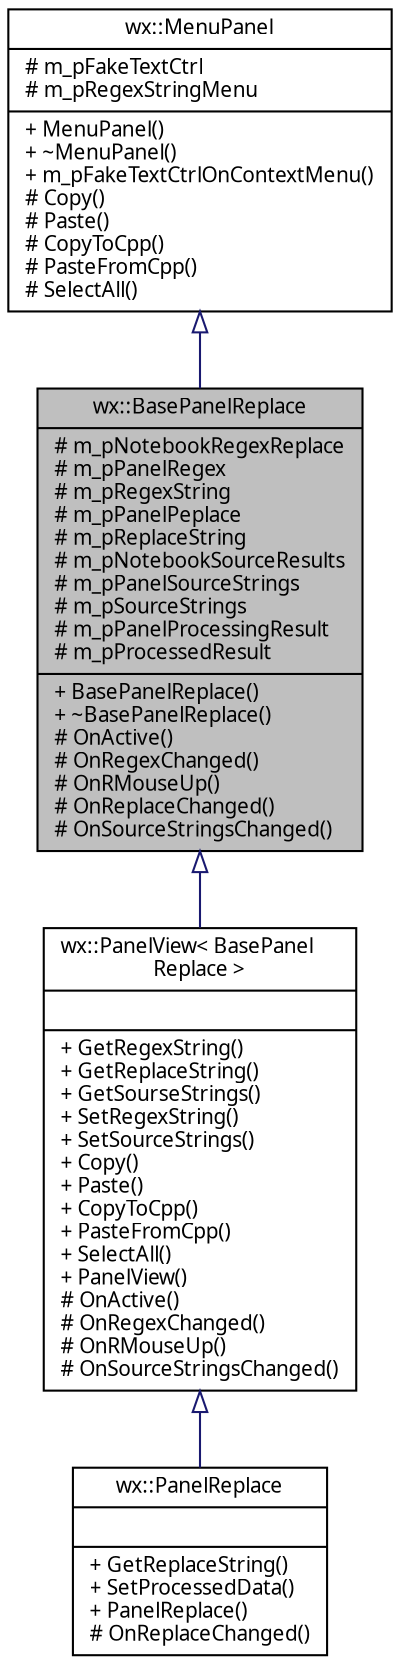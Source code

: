 digraph "wx::BasePanelReplace"
{
 // INTERACTIVE_SVG=YES
  edge [fontname="Verdana",fontsize="10",labelfontname="Verdana",labelfontsize="10"];
  node [fontname="Verdana",fontsize="10",shape=record];
  Node1 [label="{wx::BasePanelReplace\n|# m_pNotebookRegexReplace\l# m_pPanelRegex\l# m_pRegexString\l# m_pPanelPeplace\l# m_pReplaceString\l# m_pNotebookSourceResults\l# m_pPanelSourceStrings\l# m_pSourceStrings\l# m_pPanelProcessingResult\l# m_pProcessedResult\l|+ BasePanelReplace()\l+ ~BasePanelReplace()\l# OnActive()\l# OnRegexChanged()\l# OnRMouseUp()\l# OnReplaceChanged()\l# OnSourceStringsChanged()\l}",height=0.2,width=0.4,color="black", fillcolor="grey75", style="filled", fontcolor="black"];
  Node2 -> Node1 [dir="back",color="midnightblue",fontsize="10",style="solid",arrowtail="onormal",fontname="Verdana"];
  Node2 [label="{wx::MenuPanel\n|# m_pFakeTextCtrl\l# m_pRegexStringMenu\l|+ MenuPanel()\l+ ~MenuPanel()\l+ m_pFakeTextCtrlOnContextMenu()\l# Copy()\l# Paste()\l# CopyToCpp()\l# PasteFromCpp()\l# SelectAll()\l}",height=0.2,width=0.4,color="black", fillcolor="white", style="filled",URL="$classwx_1_1_menu_panel.html",tooltip="Class MenuPanel. "];
  Node1 -> Node3 [dir="back",color="midnightblue",fontsize="10",style="solid",arrowtail="onormal",fontname="Verdana"];
  Node3 [label="{wx::PanelView\< BasePanel\lReplace \>\n||+ GetRegexString()\l+ GetReplaceString()\l+ GetSourseStrings()\l+ SetRegexString()\l+ SetSourceStrings()\l+ Copy()\l+ Paste()\l+ CopyToCpp()\l+ PasteFromCpp()\l+ SelectAll()\l+ PanelView()\l# OnActive()\l# OnRegexChanged()\l# OnRMouseUp()\l# OnSourceStringsChanged()\l}",height=0.2,width=0.4,color="black", fillcolor="white", style="filled",URL="$classwx_1_1_panel_view.html"];
  Node3 -> Node4 [dir="back",color="midnightblue",fontsize="10",style="solid",arrowtail="onormal",fontname="Verdana"];
  Node4 [label="{wx::PanelReplace\n||+ GetReplaceString()\l+ SetProcessedData()\l+ PanelReplace()\l# OnReplaceChanged()\l}",height=0.2,width=0.4,color="black", fillcolor="white", style="filled",URL="$classwx_1_1_panel_replace.html",tooltip="Класс входит в Проект RegexTester   Класс панели создания регулярного выражения для замены..."];
}

